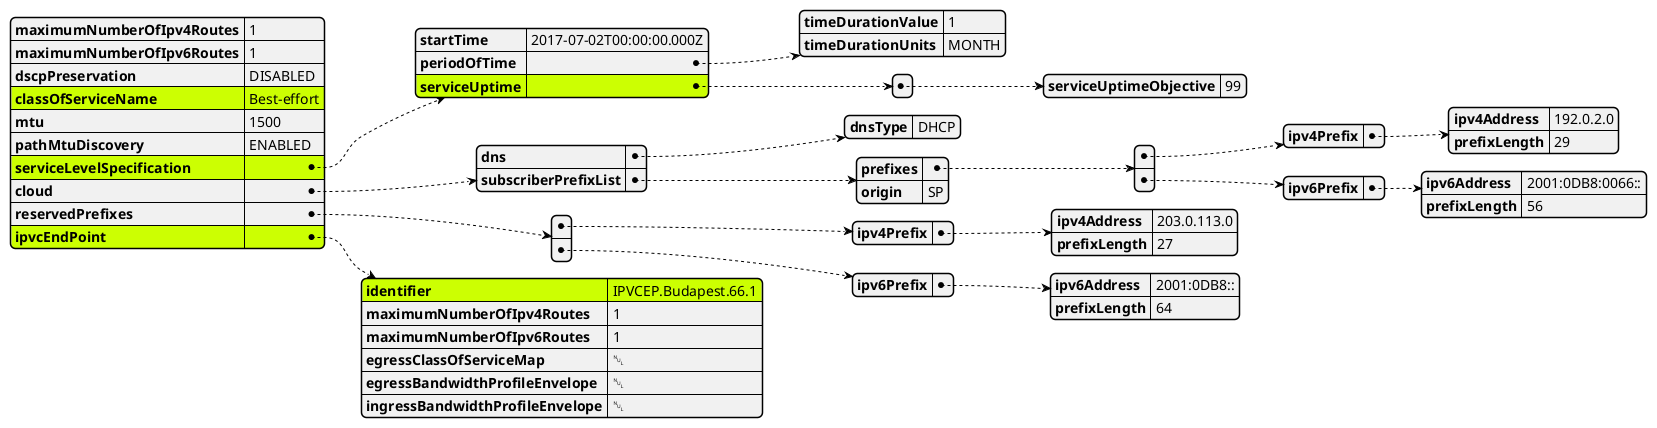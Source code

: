 @startjson
#highlight "classOfServiceName"
#highlight "serviceLevelSpecification" 
#highlight "serviceLevelSpecification" / "serviceUptime" 
#highlight "ipvcEndPoint" 
#highlight "ipvcEndPoint" / "identifier"

{
  "maximumNumberOfIpv4Routes": 1,
  "maximumNumberOfIpv6Routes": 1,
  "dscpPreservation": "DISABLED",
  "classOfServiceName": "Best-effort",
  "mtu": 1500,
  "pathMtuDiscovery": "ENABLED",
  "serviceLevelSpecification": {
    "startTime": "2017-07-02T00:00:00.000Z",
    "periodOfTime": {
      "timeDurationValue": 1,
      "timeDurationUnits": "MONTH"
    },
    "serviceUptime": [
      {
        "serviceUptimeObjective": 99
      }
    ]
  },
  "cloud": {
    "dns": {
      "dnsType": "DHCP"
    },
    "subscriberPrefixList": {
      "prefixes": [
        {
          "ipv4Prefix": {
            "ipv4Address": "192.0.2.0",
            "prefixLength": 29
          }
        },
        {
          "ipv6Prefix": {
            "ipv6Address": "2001:0DB8:0066::",
            "prefixLength": 56
          }
        }
      ],
      "origin": "SP"
    }
  },
  "reservedPrefixes": [
    {
      "ipv4Prefix": {
        "ipv4Address": "203.0.113.0",
        "prefixLength": 27
      }
    },
    {
      "ipv6Prefix": {
        "ipv6Address": "2001:0DB8::",
        "prefixLength": 64
      }
    }
  ],
  "ipvcEndPoint": {
    "identifier": "IPVCEP.Budapest.66.1",
    "maximumNumberOfIpv4Routes": 1,
    "maximumNumberOfIpv6Routes": 1,
    "egressClassOfServiceMap": null,
    "egressBandwidthProfileEnvelope": null,
    "ingressBandwidthProfileEnvelope": null
  }
}
@endjson